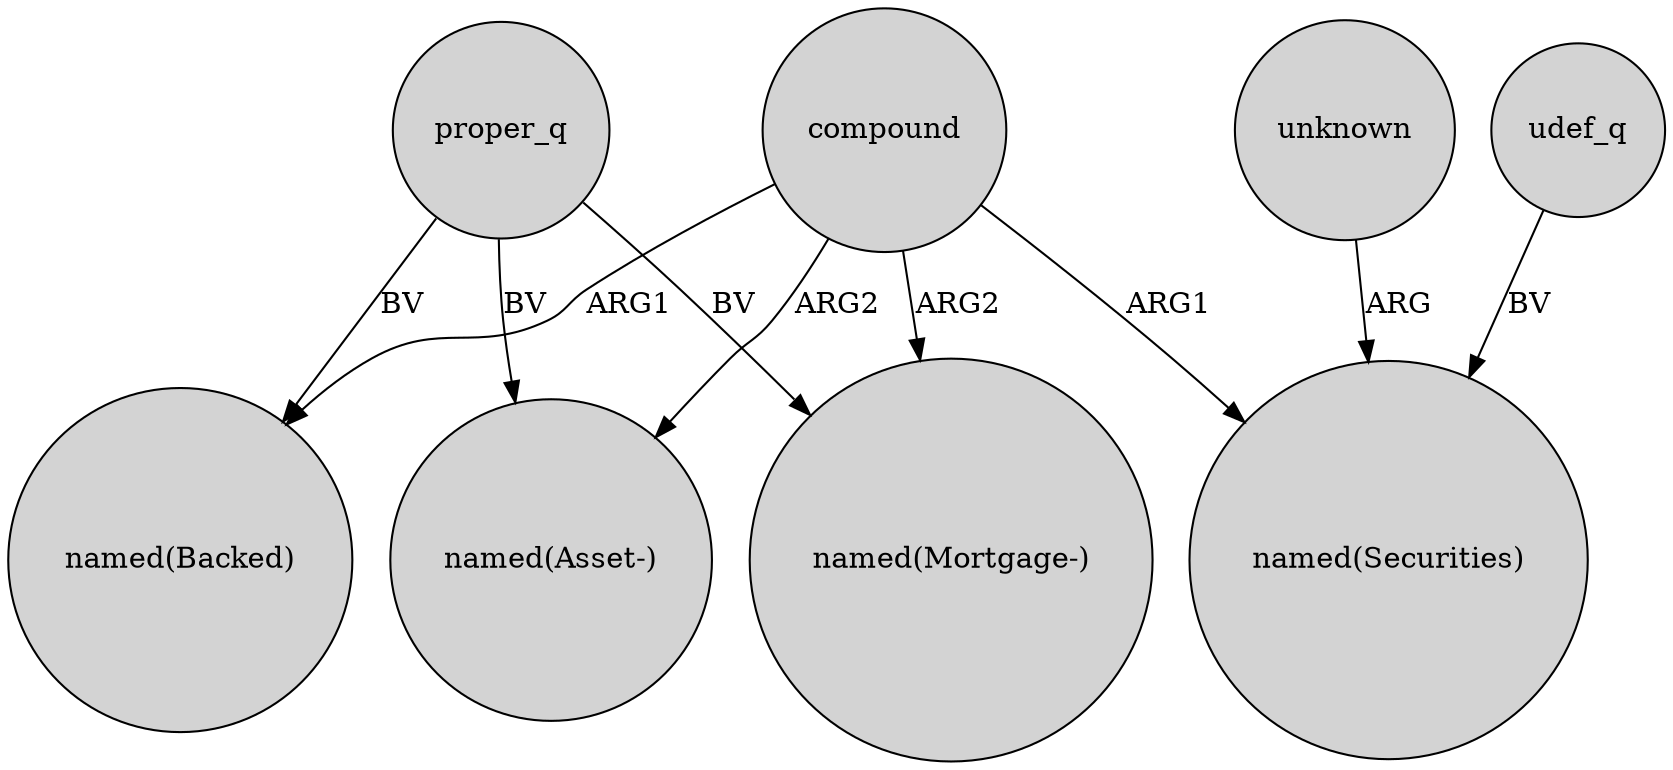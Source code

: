 digraph {
	node [shape=circle style=filled]
	compound -> "named(Asset-)" [label=ARG2]
	compound -> "named(Backed)" [label=ARG1]
	unknown -> "named(Securities)" [label=ARG]
	udef_q -> "named(Securities)" [label=BV]
	proper_q -> "named(Asset-)" [label=BV]
	proper_q -> "named(Backed)" [label=BV]
	proper_q -> "named(Mortgage-)" [label=BV]
	compound -> "named(Securities)" [label=ARG1]
	compound -> "named(Mortgage-)" [label=ARG2]
}
